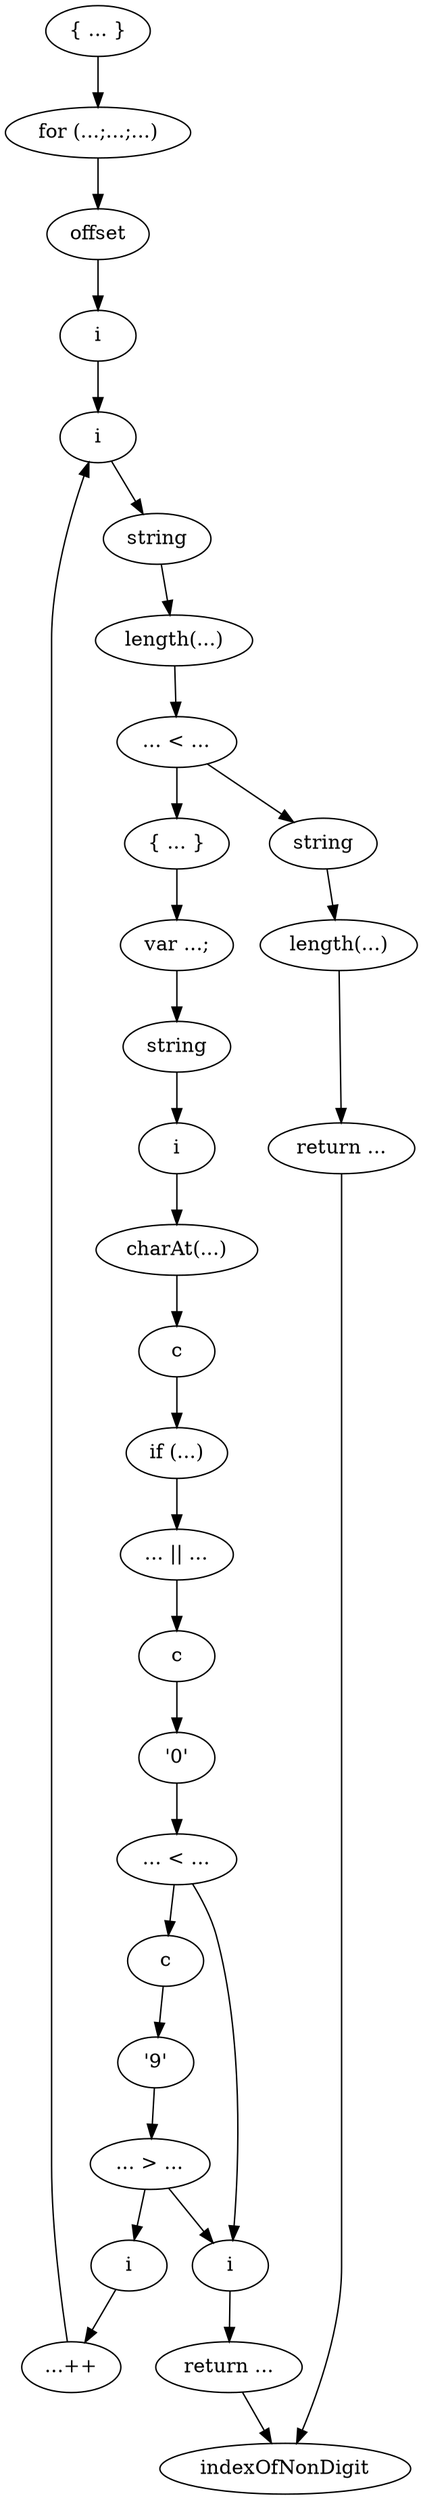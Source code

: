 digraph {
  compound=true;
  0[label="{ ... }"; ];
  1[label="for (...;...;...)"; ];
  2[label="offset"; ];
  3[label="return ..."; ];
  4[label="indexOfNonDigit"; ];
  5[label="i"; ];
  6[label="i"; ];
  7[label="... < ..."; ];
  8[label="{ ... }"; ];
  9[label="string"; ];
  10[label="...++"; ];
  11[label="var ...;"; ];
  12[label="string"; ];
  13[label="length(...)"; ];
  14[label="i"; ];
  15[label="string"; ];
  16[label="c"; ];
  17[label="if (...)"; ];
  18[label="charAt(...)"; ];
  19[label="i"; ];
  20[label="... || ..."; ];
  21[label="c"; ];
  22[label="return ..."; ];
  23[label="... < ..."; ];
  24[label="c"; ];
  25[label="i"; ];
  26[label="... > ..."; ];
  27[label="'0'"; ];
  28[label="'9'"; ];
  29[label="length(...)"; ];
  0 -> 1[];
  1 -> 2[];
  2 -> 5[];
  3 -> 4[];
  5 -> 6[];
  6 -> 12[];
  7 -> 8[];
  7 -> 9[];
  8 -> 11[];
  9 -> 29[];
  10 -> 6[];
  11 -> 15[];
  12 -> 13[];
  13 -> 7[];
  14 -> 10[];
  15 -> 19[];
  16 -> 17[];
  17 -> 20[];
  18 -> 16[];
  19 -> 18[];
  20 -> 21[];
  21 -> 27[];
  22 -> 4[];
  23 -> 24[];
  23 -> 25[];
  24 -> 28[];
  25 -> 22[];
  26 -> 14[];
  26 -> 25[];
  27 -> 23[];
  28 -> 26[];
  29 -> 3[];
}

